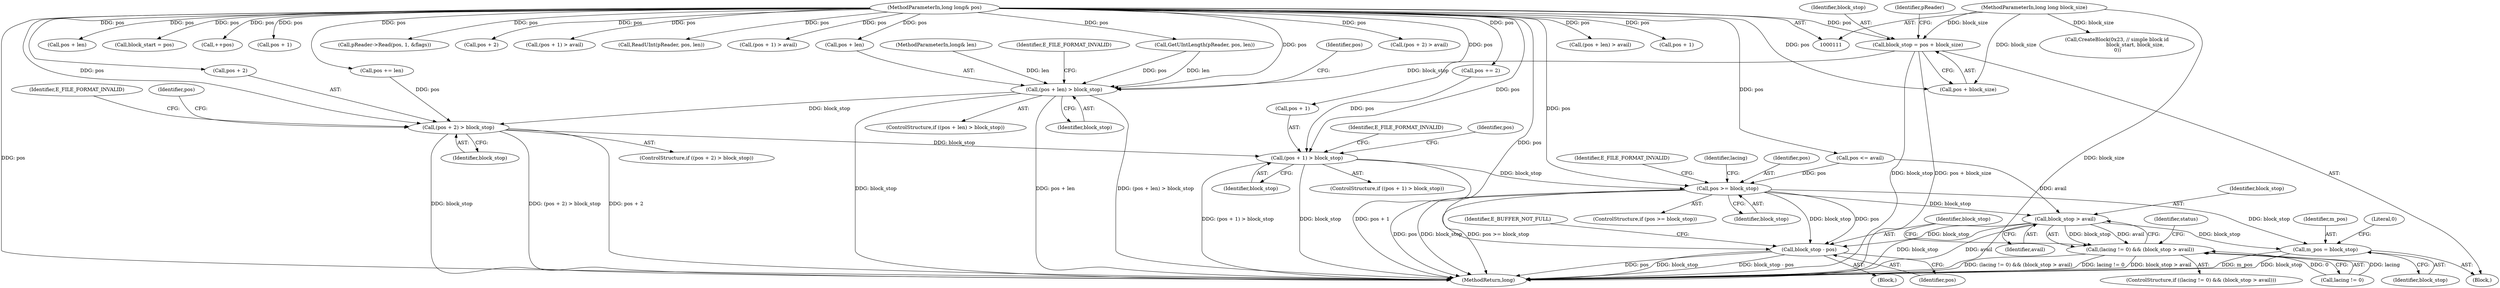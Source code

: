 digraph "0_Android_cc274e2abe8b2a6698a5c47d8aa4bb45f1f9538d_56@integer" {
"1000121" [label="(Call,block_stop = pos + block_size)"];
"1000113" [label="(MethodParameterIn,long long& pos)"];
"1000112" [label="(MethodParameterIn,long long block_size)"];
"1000189" [label="(Call,(pos + len) > block_stop)"];
"1000229" [label="(Call,(pos + 2) > block_stop)"];
"1000252" [label="(Call,(pos + 1) > block_stop)"];
"1000296" [label="(Call,pos >= block_stop)"];
"1000315" [label="(Call,block_stop > avail)"];
"1000311" [label="(Call,(lacing != 0) && (block_stop > avail))"];
"1000319" [label="(Call,block_stop - pos)"];
"1000337" [label="(Call,m_pos = block_stop)"];
"1000256" [label="(Identifier,block_stop)"];
"1000123" [label="(Call,pos + block_size)"];
"1000113" [label="(MethodParameterIn,long long& pos)"];
"1000339" [label="(Identifier,block_stop)"];
"1000300" [label="(Identifier,E_FILE_FORMAT_INVALID)"];
"1000311" [label="(Call,(lacing != 0) && (block_stop > avail))"];
"1000326" [label="(Call,CreateBlock(0x23, // simple block id\n                       block_start, block_size,\n 0))"];
"1000317" [label="(Identifier,avail)"];
"1000193" [label="(Identifier,block_stop)"];
"1000115" [label="(Block,)"];
"1000235" [label="(Identifier,E_FILE_FORMAT_INVALID)"];
"1000189" [label="(Call,(pos + len) > block_stop)"];
"1000233" [label="(Identifier,block_stop)"];
"1000237" [label="(Call,(pos + 2) > avail)"];
"1000170" [label="(Call,GetUIntLength(pReader, pos, len))"];
"1000258" [label="(Identifier,E_FILE_FORMAT_INVALID)"];
"1000303" [label="(Identifier,lacing)"];
"1000315" [label="(Call,block_stop > avail)"];
"1000342" [label="(MethodReturn,long)"];
"1000319" [label="(Call,block_stop - pos)"];
"1000296" [label="(Call,pos >= block_stop)"];
"1000122" [label="(Identifier,block_stop)"];
"1000199" [label="(Identifier,pos)"];
"1000320" [label="(Identifier,block_stop)"];
"1000295" [label="(ControlStructure,if (pos >= block_stop))"];
"1000197" [label="(Call,(pos + len) > avail)"];
"1000338" [label="(Identifier,m_pos)"];
"1000248" [label="(Call,pos += 2)"];
"1000318" [label="(Block,)"];
"1000261" [label="(Call,pos + 1)"];
"1000230" [label="(Call,pos + 2)"];
"1000114" [label="(MethodParameterIn,long& len)"];
"1000297" [label="(Identifier,pos)"];
"1000325" [label="(Identifier,status)"];
"1000127" [label="(Identifier,pReader)"];
"1000190" [label="(Call,pos + len)"];
"1000253" [label="(Call,pos + 1)"];
"1000292" [label="(Call,pos <= avail)"];
"1000198" [label="(Call,pos + len)"];
"1000312" [label="(Call,lacing != 0)"];
"1000321" [label="(Identifier,pos)"];
"1000117" [label="(Call,block_start = pos)"];
"1000252" [label="(Call,(pos + 1) > block_stop)"];
"1000195" [label="(Identifier,E_FILE_FORMAT_INVALID)"];
"1000289" [label="(Call,++pos)"];
"1000229" [label="(Call,(pos + 2) > block_stop)"];
"1000157" [label="(Call,pos + 1)"];
"1000225" [label="(Call,pos += len)"];
"1000188" [label="(ControlStructure,if ((pos + len) > block_stop))"];
"1000112" [label="(MethodParameterIn,long long block_size)"];
"1000341" [label="(Literal,0)"];
"1000274" [label="(Call,pReader->Read(pos, 1, &flags))"];
"1000298" [label="(Identifier,block_stop)"];
"1000238" [label="(Call,pos + 2)"];
"1000337" [label="(Call,m_pos = block_stop)"];
"1000323" [label="(Identifier,E_BUFFER_NOT_FULL)"];
"1000156" [label="(Call,(pos + 1) > avail)"];
"1000207" [label="(Call,ReadUInt(pReader, pos, len))"];
"1000251" [label="(ControlStructure,if ((pos + 1) > block_stop))"];
"1000239" [label="(Identifier,pos)"];
"1000260" [label="(Call,(pos + 1) > avail)"];
"1000310" [label="(ControlStructure,if ((lacing != 0) && (block_stop > avail)))"];
"1000316" [label="(Identifier,block_stop)"];
"1000121" [label="(Call,block_stop = pos + block_size)"];
"1000262" [label="(Identifier,pos)"];
"1000228" [label="(ControlStructure,if ((pos + 2) > block_stop))"];
"1000121" -> "1000115"  [label="AST: "];
"1000121" -> "1000123"  [label="CFG: "];
"1000122" -> "1000121"  [label="AST: "];
"1000123" -> "1000121"  [label="AST: "];
"1000127" -> "1000121"  [label="CFG: "];
"1000121" -> "1000342"  [label="DDG: pos + block_size"];
"1000121" -> "1000342"  [label="DDG: block_stop"];
"1000113" -> "1000121"  [label="DDG: pos"];
"1000112" -> "1000121"  [label="DDG: block_size"];
"1000121" -> "1000189"  [label="DDG: block_stop"];
"1000113" -> "1000111"  [label="AST: "];
"1000113" -> "1000342"  [label="DDG: pos"];
"1000113" -> "1000117"  [label="DDG: pos"];
"1000113" -> "1000123"  [label="DDG: pos"];
"1000113" -> "1000156"  [label="DDG: pos"];
"1000113" -> "1000157"  [label="DDG: pos"];
"1000113" -> "1000170"  [label="DDG: pos"];
"1000113" -> "1000189"  [label="DDG: pos"];
"1000113" -> "1000190"  [label="DDG: pos"];
"1000113" -> "1000197"  [label="DDG: pos"];
"1000113" -> "1000198"  [label="DDG: pos"];
"1000113" -> "1000207"  [label="DDG: pos"];
"1000113" -> "1000225"  [label="DDG: pos"];
"1000113" -> "1000229"  [label="DDG: pos"];
"1000113" -> "1000230"  [label="DDG: pos"];
"1000113" -> "1000237"  [label="DDG: pos"];
"1000113" -> "1000238"  [label="DDG: pos"];
"1000113" -> "1000248"  [label="DDG: pos"];
"1000113" -> "1000252"  [label="DDG: pos"];
"1000113" -> "1000253"  [label="DDG: pos"];
"1000113" -> "1000260"  [label="DDG: pos"];
"1000113" -> "1000261"  [label="DDG: pos"];
"1000113" -> "1000274"  [label="DDG: pos"];
"1000113" -> "1000289"  [label="DDG: pos"];
"1000113" -> "1000292"  [label="DDG: pos"];
"1000113" -> "1000296"  [label="DDG: pos"];
"1000113" -> "1000319"  [label="DDG: pos"];
"1000112" -> "1000111"  [label="AST: "];
"1000112" -> "1000342"  [label="DDG: block_size"];
"1000112" -> "1000123"  [label="DDG: block_size"];
"1000112" -> "1000326"  [label="DDG: block_size"];
"1000189" -> "1000188"  [label="AST: "];
"1000189" -> "1000193"  [label="CFG: "];
"1000190" -> "1000189"  [label="AST: "];
"1000193" -> "1000189"  [label="AST: "];
"1000195" -> "1000189"  [label="CFG: "];
"1000199" -> "1000189"  [label="CFG: "];
"1000189" -> "1000342"  [label="DDG: pos + len"];
"1000189" -> "1000342"  [label="DDG: (pos + len) > block_stop"];
"1000189" -> "1000342"  [label="DDG: block_stop"];
"1000170" -> "1000189"  [label="DDG: pos"];
"1000170" -> "1000189"  [label="DDG: len"];
"1000114" -> "1000189"  [label="DDG: len"];
"1000189" -> "1000229"  [label="DDG: block_stop"];
"1000229" -> "1000228"  [label="AST: "];
"1000229" -> "1000233"  [label="CFG: "];
"1000230" -> "1000229"  [label="AST: "];
"1000233" -> "1000229"  [label="AST: "];
"1000235" -> "1000229"  [label="CFG: "];
"1000239" -> "1000229"  [label="CFG: "];
"1000229" -> "1000342"  [label="DDG: block_stop"];
"1000229" -> "1000342"  [label="DDG: (pos + 2) > block_stop"];
"1000229" -> "1000342"  [label="DDG: pos + 2"];
"1000225" -> "1000229"  [label="DDG: pos"];
"1000229" -> "1000252"  [label="DDG: block_stop"];
"1000252" -> "1000251"  [label="AST: "];
"1000252" -> "1000256"  [label="CFG: "];
"1000253" -> "1000252"  [label="AST: "];
"1000256" -> "1000252"  [label="AST: "];
"1000258" -> "1000252"  [label="CFG: "];
"1000262" -> "1000252"  [label="CFG: "];
"1000252" -> "1000342"  [label="DDG: pos + 1"];
"1000252" -> "1000342"  [label="DDG: (pos + 1) > block_stop"];
"1000252" -> "1000342"  [label="DDG: block_stop"];
"1000248" -> "1000252"  [label="DDG: pos"];
"1000252" -> "1000296"  [label="DDG: block_stop"];
"1000296" -> "1000295"  [label="AST: "];
"1000296" -> "1000298"  [label="CFG: "];
"1000297" -> "1000296"  [label="AST: "];
"1000298" -> "1000296"  [label="AST: "];
"1000300" -> "1000296"  [label="CFG: "];
"1000303" -> "1000296"  [label="CFG: "];
"1000296" -> "1000342"  [label="DDG: block_stop"];
"1000296" -> "1000342"  [label="DDG: pos >= block_stop"];
"1000296" -> "1000342"  [label="DDG: pos"];
"1000292" -> "1000296"  [label="DDG: pos"];
"1000296" -> "1000315"  [label="DDG: block_stop"];
"1000296" -> "1000319"  [label="DDG: block_stop"];
"1000296" -> "1000319"  [label="DDG: pos"];
"1000296" -> "1000337"  [label="DDG: block_stop"];
"1000315" -> "1000311"  [label="AST: "];
"1000315" -> "1000317"  [label="CFG: "];
"1000316" -> "1000315"  [label="AST: "];
"1000317" -> "1000315"  [label="AST: "];
"1000311" -> "1000315"  [label="CFG: "];
"1000315" -> "1000342"  [label="DDG: block_stop"];
"1000315" -> "1000342"  [label="DDG: avail"];
"1000315" -> "1000311"  [label="DDG: block_stop"];
"1000315" -> "1000311"  [label="DDG: avail"];
"1000292" -> "1000315"  [label="DDG: avail"];
"1000315" -> "1000319"  [label="DDG: block_stop"];
"1000315" -> "1000337"  [label="DDG: block_stop"];
"1000311" -> "1000310"  [label="AST: "];
"1000311" -> "1000312"  [label="CFG: "];
"1000312" -> "1000311"  [label="AST: "];
"1000320" -> "1000311"  [label="CFG: "];
"1000325" -> "1000311"  [label="CFG: "];
"1000311" -> "1000342"  [label="DDG: lacing != 0"];
"1000311" -> "1000342"  [label="DDG: block_stop > avail"];
"1000311" -> "1000342"  [label="DDG: (lacing != 0) && (block_stop > avail)"];
"1000312" -> "1000311"  [label="DDG: lacing"];
"1000312" -> "1000311"  [label="DDG: 0"];
"1000319" -> "1000318"  [label="AST: "];
"1000319" -> "1000321"  [label="CFG: "];
"1000320" -> "1000319"  [label="AST: "];
"1000321" -> "1000319"  [label="AST: "];
"1000323" -> "1000319"  [label="CFG: "];
"1000319" -> "1000342"  [label="DDG: block_stop - pos"];
"1000319" -> "1000342"  [label="DDG: pos"];
"1000319" -> "1000342"  [label="DDG: block_stop"];
"1000337" -> "1000115"  [label="AST: "];
"1000337" -> "1000339"  [label="CFG: "];
"1000338" -> "1000337"  [label="AST: "];
"1000339" -> "1000337"  [label="AST: "];
"1000341" -> "1000337"  [label="CFG: "];
"1000337" -> "1000342"  [label="DDG: block_stop"];
"1000337" -> "1000342"  [label="DDG: m_pos"];
}
